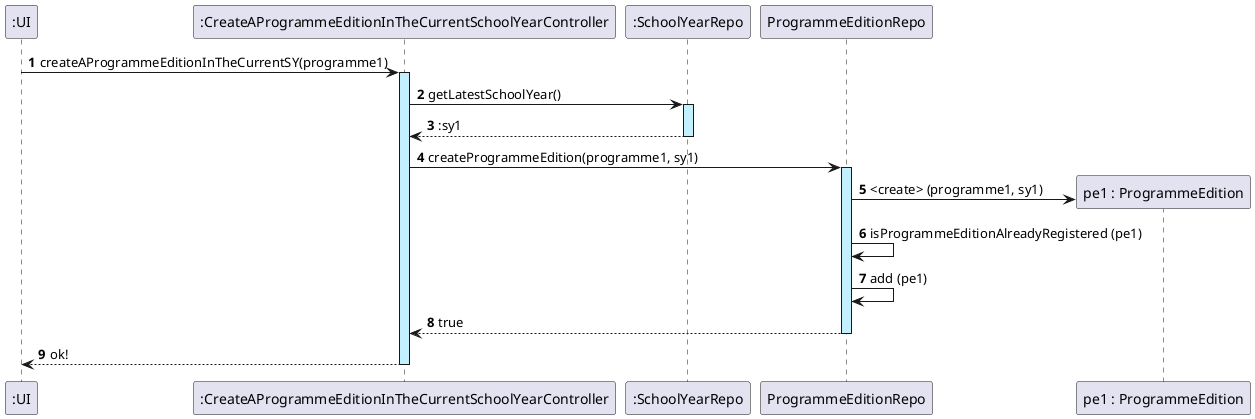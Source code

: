 @startuml

autonumber

participant ":UI" as UI
participant ":CreateAProgrammeEditionInTheCurrentSchoolYearController" as CPEC
participant ":SchoolYearRepo" as SYR
'participant ":SchoolYear"
'participant "ProgrammeList"
participant "ProgrammeEditionRepo" as PER
'participant "ProgrammeEdition"


UI -> CPEC ++ #application : createAProgrammeEditionInTheCurrentSY(programme1)
CPEC -> SYR ++ #application : getLatestSchoolYear()
SYR --> CPEC ::sy1
SYR --
CPEC -> PER ++ #application : createProgrammeEdition(programme1, sy1)
create "pe1 : ProgrammeEdition" as PE
PER -> PE : <create> (programme1, sy1)
PER -> PER : isProgrammeEditionAlreadyRegistered (pe1)
PER -> PER : add (pe1)
PER --> CPEC : true
PER --
CPEC --> UI : ok!
CPEC --
@enduml